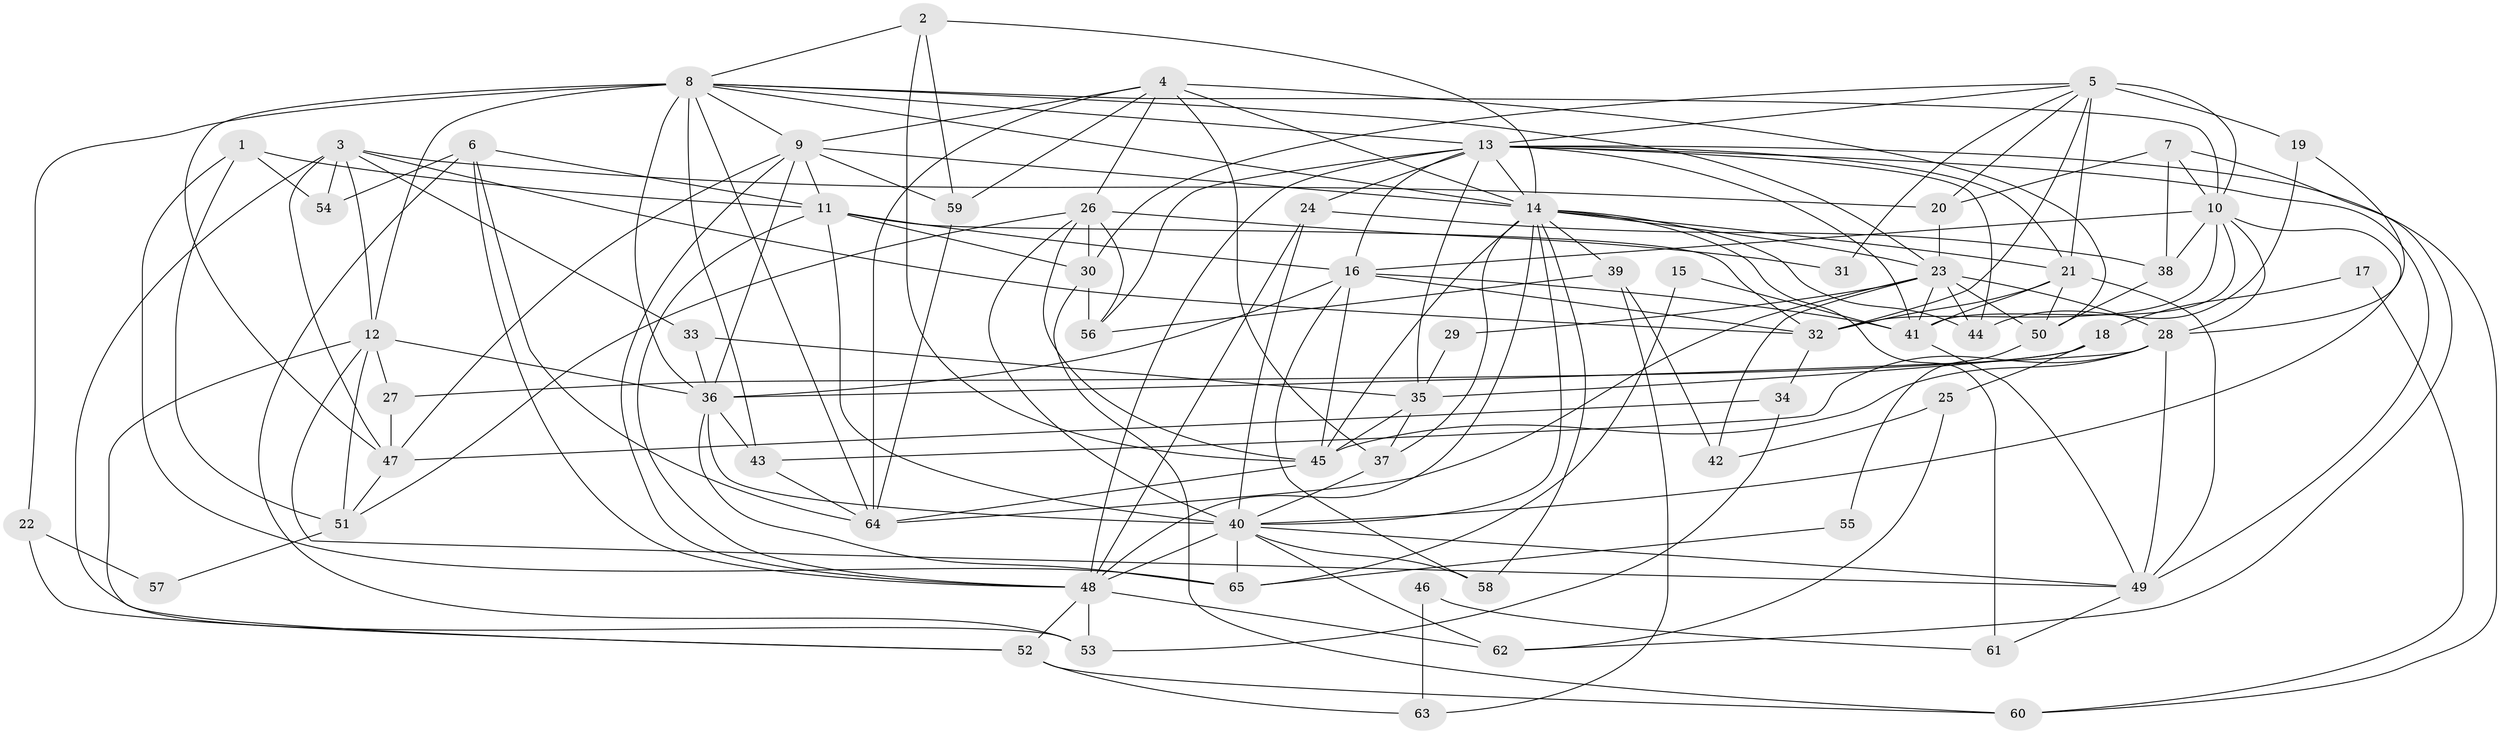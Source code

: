 // original degree distribution, {4: 0.3333333333333333, 3: 0.2558139534883721, 6: 0.07751937984496124, 5: 0.17829457364341086, 2: 0.10852713178294573, 7: 0.046511627906976744}
// Generated by graph-tools (version 1.1) at 2025/50/03/04/25 22:50:53]
// undirected, 65 vertices, 176 edges
graph export_dot {
  node [color=gray90,style=filled];
  1;
  2;
  3;
  4;
  5;
  6;
  7;
  8;
  9;
  10;
  11;
  12;
  13;
  14;
  15;
  16;
  17;
  18;
  19;
  20;
  21;
  22;
  23;
  24;
  25;
  26;
  27;
  28;
  29;
  30;
  31;
  32;
  33;
  34;
  35;
  36;
  37;
  38;
  39;
  40;
  41;
  42;
  43;
  44;
  45;
  46;
  47;
  48;
  49;
  50;
  51;
  52;
  53;
  54;
  55;
  56;
  57;
  58;
  59;
  60;
  61;
  62;
  63;
  64;
  65;
  1 -- 11 [weight=1.0];
  1 -- 51 [weight=1.0];
  1 -- 54 [weight=1.0];
  1 -- 65 [weight=1.0];
  2 -- 8 [weight=1.0];
  2 -- 14 [weight=1.0];
  2 -- 45 [weight=1.0];
  2 -- 59 [weight=1.0];
  3 -- 12 [weight=1.0];
  3 -- 20 [weight=1.0];
  3 -- 32 [weight=1.0];
  3 -- 33 [weight=1.0];
  3 -- 47 [weight=1.0];
  3 -- 53 [weight=1.0];
  3 -- 54 [weight=2.0];
  4 -- 9 [weight=1.0];
  4 -- 14 [weight=1.0];
  4 -- 26 [weight=1.0];
  4 -- 37 [weight=2.0];
  4 -- 50 [weight=1.0];
  4 -- 59 [weight=1.0];
  4 -- 64 [weight=1.0];
  5 -- 10 [weight=1.0];
  5 -- 13 [weight=1.0];
  5 -- 19 [weight=2.0];
  5 -- 20 [weight=1.0];
  5 -- 21 [weight=2.0];
  5 -- 30 [weight=1.0];
  5 -- 31 [weight=1.0];
  5 -- 32 [weight=1.0];
  6 -- 11 [weight=1.0];
  6 -- 48 [weight=1.0];
  6 -- 53 [weight=1.0];
  6 -- 54 [weight=1.0];
  6 -- 64 [weight=1.0];
  7 -- 10 [weight=1.0];
  7 -- 20 [weight=1.0];
  7 -- 38 [weight=1.0];
  7 -- 62 [weight=1.0];
  8 -- 9 [weight=1.0];
  8 -- 10 [weight=1.0];
  8 -- 12 [weight=1.0];
  8 -- 13 [weight=1.0];
  8 -- 14 [weight=1.0];
  8 -- 22 [weight=1.0];
  8 -- 23 [weight=1.0];
  8 -- 36 [weight=1.0];
  8 -- 43 [weight=3.0];
  8 -- 47 [weight=1.0];
  8 -- 64 [weight=1.0];
  9 -- 11 [weight=1.0];
  9 -- 14 [weight=1.0];
  9 -- 36 [weight=1.0];
  9 -- 47 [weight=1.0];
  9 -- 48 [weight=1.0];
  9 -- 59 [weight=1.0];
  10 -- 16 [weight=1.0];
  10 -- 28 [weight=1.0];
  10 -- 32 [weight=2.0];
  10 -- 38 [weight=1.0];
  10 -- 40 [weight=1.0];
  10 -- 41 [weight=1.0];
  11 -- 16 [weight=1.0];
  11 -- 30 [weight=1.0];
  11 -- 32 [weight=3.0];
  11 -- 40 [weight=2.0];
  11 -- 48 [weight=1.0];
  12 -- 27 [weight=1.0];
  12 -- 36 [weight=1.0];
  12 -- 49 [weight=1.0];
  12 -- 51 [weight=1.0];
  12 -- 52 [weight=1.0];
  13 -- 14 [weight=1.0];
  13 -- 16 [weight=1.0];
  13 -- 21 [weight=1.0];
  13 -- 24 [weight=1.0];
  13 -- 35 [weight=1.0];
  13 -- 41 [weight=1.0];
  13 -- 44 [weight=1.0];
  13 -- 48 [weight=1.0];
  13 -- 49 [weight=1.0];
  13 -- 56 [weight=1.0];
  13 -- 60 [weight=1.0];
  14 -- 21 [weight=1.0];
  14 -- 23 [weight=1.0];
  14 -- 37 [weight=1.0];
  14 -- 39 [weight=1.0];
  14 -- 40 [weight=3.0];
  14 -- 44 [weight=1.0];
  14 -- 45 [weight=1.0];
  14 -- 48 [weight=1.0];
  14 -- 58 [weight=1.0];
  14 -- 61 [weight=1.0];
  15 -- 41 [weight=1.0];
  15 -- 65 [weight=1.0];
  16 -- 32 [weight=1.0];
  16 -- 36 [weight=1.0];
  16 -- 41 [weight=1.0];
  16 -- 45 [weight=1.0];
  16 -- 58 [weight=1.0];
  17 -- 18 [weight=1.0];
  17 -- 60 [weight=1.0];
  18 -- 25 [weight=1.0];
  18 -- 27 [weight=1.0];
  18 -- 35 [weight=1.0];
  19 -- 28 [weight=1.0];
  19 -- 44 [weight=1.0];
  20 -- 23 [weight=1.0];
  21 -- 32 [weight=1.0];
  21 -- 41 [weight=1.0];
  21 -- 49 [weight=1.0];
  21 -- 50 [weight=1.0];
  22 -- 52 [weight=1.0];
  22 -- 57 [weight=1.0];
  23 -- 28 [weight=1.0];
  23 -- 29 [weight=1.0];
  23 -- 41 [weight=1.0];
  23 -- 42 [weight=1.0];
  23 -- 44 [weight=1.0];
  23 -- 50 [weight=1.0];
  23 -- 64 [weight=1.0];
  24 -- 38 [weight=1.0];
  24 -- 40 [weight=1.0];
  24 -- 48 [weight=1.0];
  25 -- 42 [weight=1.0];
  25 -- 62 [weight=1.0];
  26 -- 30 [weight=1.0];
  26 -- 31 [weight=1.0];
  26 -- 40 [weight=1.0];
  26 -- 45 [weight=1.0];
  26 -- 51 [weight=1.0];
  26 -- 56 [weight=1.0];
  27 -- 47 [weight=1.0];
  28 -- 36 [weight=1.0];
  28 -- 43 [weight=1.0];
  28 -- 45 [weight=1.0];
  28 -- 49 [weight=1.0];
  29 -- 35 [weight=1.0];
  30 -- 56 [weight=1.0];
  30 -- 60 [weight=1.0];
  32 -- 34 [weight=1.0];
  33 -- 35 [weight=1.0];
  33 -- 36 [weight=1.0];
  34 -- 47 [weight=1.0];
  34 -- 53 [weight=1.0];
  35 -- 37 [weight=1.0];
  35 -- 45 [weight=1.0];
  36 -- 40 [weight=2.0];
  36 -- 43 [weight=1.0];
  36 -- 65 [weight=1.0];
  37 -- 40 [weight=1.0];
  38 -- 50 [weight=1.0];
  39 -- 42 [weight=1.0];
  39 -- 56 [weight=1.0];
  39 -- 63 [weight=1.0];
  40 -- 48 [weight=1.0];
  40 -- 49 [weight=1.0];
  40 -- 58 [weight=1.0];
  40 -- 62 [weight=1.0];
  40 -- 65 [weight=1.0];
  41 -- 49 [weight=1.0];
  43 -- 64 [weight=1.0];
  45 -- 64 [weight=1.0];
  46 -- 61 [weight=1.0];
  46 -- 63 [weight=1.0];
  47 -- 51 [weight=1.0];
  48 -- 52 [weight=1.0];
  48 -- 53 [weight=1.0];
  48 -- 62 [weight=1.0];
  49 -- 61 [weight=1.0];
  50 -- 55 [weight=1.0];
  51 -- 57 [weight=1.0];
  52 -- 60 [weight=1.0];
  52 -- 63 [weight=1.0];
  55 -- 65 [weight=1.0];
  59 -- 64 [weight=1.0];
}
